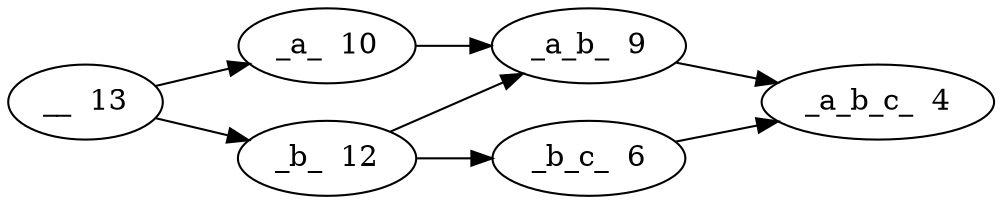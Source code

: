 strict digraph "" {
	graph [rankdir=LR];
	"__  13"	[weight=13];
	"_b_  12"	[weight=12];
	"__  13" -> "_b_  12"	[cost=0.11547721741993588];
	"_a_  10"	[weight=10];
	"__  13" -> "_a_  10"	[cost=0.37851162325372983];
	"_a_b_  9"	[weight=9];
	"_b_  12" -> "_a_b_  9"	[cost=0.4150374992788437];
	"_b_c_  6"	[weight=6];
	"_b_  12" -> "_b_c_  6"	[cost=1.0];
	"_a_  10" -> "_a_b_  9"	[cost=0.15200309344505006];
	"_a_b_c_  4"	[weight=4];
	"_a_b_  9" -> "_a_b_c_  4"	[cost=1.1699250014423124];
	"_b_c_  6" -> "_a_b_c_  4"	[cost=0.5849625007211562];
}
